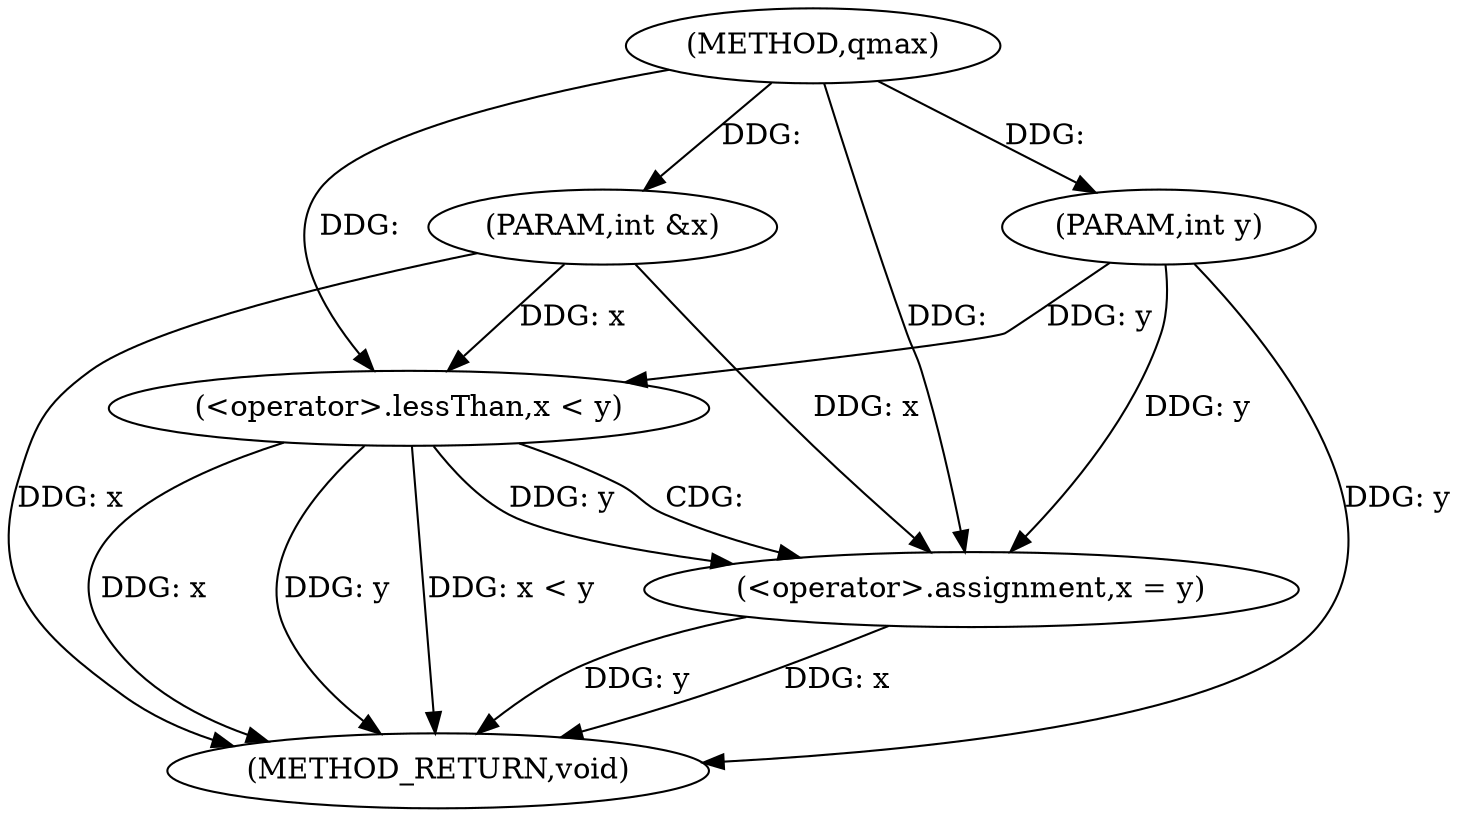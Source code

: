 digraph "qmax" {  
"1000103" [label = "(METHOD,qmax)" ]
"1000114" [label = "(METHOD_RETURN,void)" ]
"1000104" [label = "(PARAM,int &x)" ]
"1000105" [label = "(PARAM,int y)" ]
"1000108" [label = "(<operator>.lessThan,x < y)" ]
"1000111" [label = "(<operator>.assignment,x = y)" ]
  "1000104" -> "1000114"  [ label = "DDG: x"] 
  "1000105" -> "1000114"  [ label = "DDG: y"] 
  "1000108" -> "1000114"  [ label = "DDG: x"] 
  "1000108" -> "1000114"  [ label = "DDG: y"] 
  "1000108" -> "1000114"  [ label = "DDG: x < y"] 
  "1000111" -> "1000114"  [ label = "DDG: x"] 
  "1000111" -> "1000114"  [ label = "DDG: y"] 
  "1000103" -> "1000104"  [ label = "DDG: "] 
  "1000103" -> "1000105"  [ label = "DDG: "] 
  "1000108" -> "1000111"  [ label = "DDG: y"] 
  "1000105" -> "1000111"  [ label = "DDG: y"] 
  "1000103" -> "1000111"  [ label = "DDG: "] 
  "1000104" -> "1000108"  [ label = "DDG: x"] 
  "1000103" -> "1000108"  [ label = "DDG: "] 
  "1000105" -> "1000108"  [ label = "DDG: y"] 
  "1000104" -> "1000111"  [ label = "DDG: x"] 
  "1000108" -> "1000111"  [ label = "CDG: "] 
}
